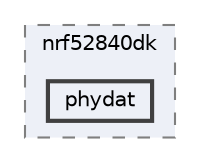 digraph "/home/mj/Desktop/IoT-Chat-Digitalization/TextYourIoTDevice/bin/nrf52840dk/phydat"
{
 // LATEX_PDF_SIZE
  bgcolor="transparent";
  edge [fontname=Helvetica,fontsize=10,labelfontname=Helvetica,labelfontsize=10];
  node [fontname=Helvetica,fontsize=10,shape=box,height=0.2,width=0.4];
  compound=true
  subgraph clusterdir_0c725116918d2e080617d882693859a8 {
    graph [ bgcolor="#edf0f7", pencolor="grey50", label="nrf52840dk", fontname=Helvetica,fontsize=10 style="filled,dashed", URL="dir_0c725116918d2e080617d882693859a8.html",tooltip=""]
  dir_b243434d6fa982bc09443dd8e7ece40f [label="phydat", fillcolor="#edf0f7", color="grey25", style="filled,bold", URL="dir_b243434d6fa982bc09443dd8e7ece40f.html",tooltip=""];
  }
}
